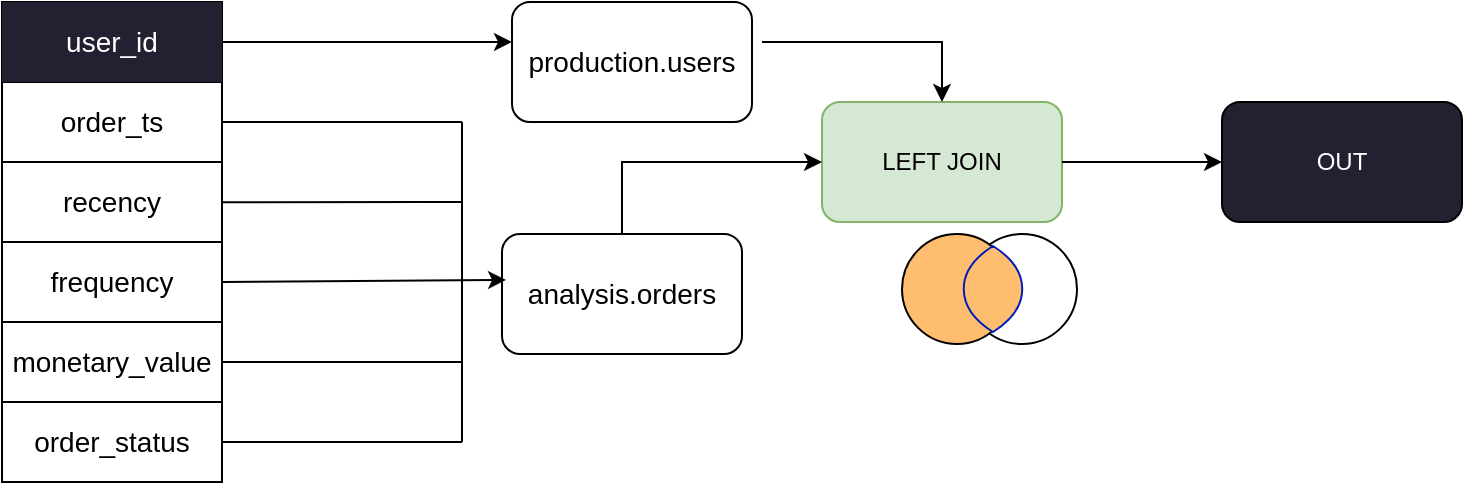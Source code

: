 <mxfile version="22.1.3" type="device">
  <diagram name="Page-1" id="6C0mI_dqQbfxBVWWowV6">
    <mxGraphModel dx="1434" dy="773" grid="1" gridSize="10" guides="1" tooltips="1" connect="1" arrows="1" fold="1" page="1" pageScale="1" pageWidth="850" pageHeight="1100" math="0" shadow="0">
      <root>
        <mxCell id="0" />
        <mxCell id="1" parent="0" />
        <mxCell id="3mrKRfD7qNLOJmqMGe2p-8" value="" style="shape=table;startSize=0;container=1;collapsible=0;childLayout=tableLayout;" parent="1" vertex="1">
          <mxGeometry x="50" y="220" width="110" height="240" as="geometry" />
        </mxCell>
        <mxCell id="3mrKRfD7qNLOJmqMGe2p-9" value="" style="shape=tableRow;horizontal=0;startSize=0;swimlaneHead=0;swimlaneBody=0;strokeColor=inherit;top=0;left=0;bottom=0;right=0;collapsible=0;dropTarget=0;fillColor=none;points=[[0,0.5],[1,0.5]];portConstraint=eastwest;" parent="3mrKRfD7qNLOJmqMGe2p-8" vertex="1">
          <mxGeometry width="110" height="40" as="geometry" />
        </mxCell>
        <mxCell id="3mrKRfD7qNLOJmqMGe2p-10" value="&lt;font style=&quot;font-size: 14px;&quot;&gt;user_id&lt;/font&gt;" style="shape=partialRectangle;html=1;whiteSpace=wrap;connectable=0;strokeColor=#A50040;overflow=hidden;fillColor=#241f31;top=0;left=0;bottom=0;right=0;pointerEvents=1;fontColor=#ffffff;" parent="3mrKRfD7qNLOJmqMGe2p-9" vertex="1">
          <mxGeometry width="110" height="40" as="geometry">
            <mxRectangle width="110" height="40" as="alternateBounds" />
          </mxGeometry>
        </mxCell>
        <mxCell id="3mrKRfD7qNLOJmqMGe2p-11" value="" style="shape=tableRow;horizontal=0;startSize=0;swimlaneHead=0;swimlaneBody=0;strokeColor=inherit;top=0;left=0;bottom=0;right=0;collapsible=0;dropTarget=0;fillColor=none;points=[[0,0.5],[1,0.5]];portConstraint=eastwest;" parent="3mrKRfD7qNLOJmqMGe2p-8" vertex="1">
          <mxGeometry y="40" width="110" height="40" as="geometry" />
        </mxCell>
        <mxCell id="3mrKRfD7qNLOJmqMGe2p-12" value="&lt;font style=&quot;font-size: 14px;&quot;&gt;order_ts&lt;/font&gt;" style="shape=partialRectangle;html=1;whiteSpace=wrap;connectable=0;strokeColor=inherit;overflow=hidden;fillColor=none;top=0;left=0;bottom=0;right=0;pointerEvents=1;" parent="3mrKRfD7qNLOJmqMGe2p-11" vertex="1">
          <mxGeometry width="110" height="40" as="geometry">
            <mxRectangle width="110" height="40" as="alternateBounds" />
          </mxGeometry>
        </mxCell>
        <mxCell id="3mrKRfD7qNLOJmqMGe2p-13" value="" style="shape=tableRow;horizontal=0;startSize=0;swimlaneHead=0;swimlaneBody=0;strokeColor=inherit;top=0;left=0;bottom=0;right=0;collapsible=0;dropTarget=0;fillColor=none;points=[[0,0.5],[1,0.5]];portConstraint=eastwest;" parent="3mrKRfD7qNLOJmqMGe2p-8" vertex="1">
          <mxGeometry y="80" width="110" height="40" as="geometry" />
        </mxCell>
        <mxCell id="3mrKRfD7qNLOJmqMGe2p-14" value="&lt;font style=&quot;font-size: 14px;&quot;&gt;recency&lt;/font&gt;" style="shape=partialRectangle;html=1;whiteSpace=wrap;connectable=0;strokeColor=inherit;overflow=hidden;fillColor=none;top=0;left=0;bottom=0;right=0;pointerEvents=1;" parent="3mrKRfD7qNLOJmqMGe2p-13" vertex="1">
          <mxGeometry width="110" height="40" as="geometry">
            <mxRectangle width="110" height="40" as="alternateBounds" />
          </mxGeometry>
        </mxCell>
        <mxCell id="3mrKRfD7qNLOJmqMGe2p-15" value="" style="shape=tableRow;horizontal=0;startSize=0;swimlaneHead=0;swimlaneBody=0;strokeColor=inherit;top=0;left=0;bottom=0;right=0;collapsible=0;dropTarget=0;fillColor=none;points=[[0,0.5],[1,0.5]];portConstraint=eastwest;" parent="3mrKRfD7qNLOJmqMGe2p-8" vertex="1">
          <mxGeometry y="120" width="110" height="40" as="geometry" />
        </mxCell>
        <mxCell id="3mrKRfD7qNLOJmqMGe2p-16" value="&lt;font style=&quot;font-size: 14px;&quot;&gt;frequency&lt;/font&gt;" style="shape=partialRectangle;html=1;whiteSpace=wrap;connectable=0;strokeColor=inherit;overflow=hidden;fillColor=none;top=0;left=0;bottom=0;right=0;pointerEvents=1;" parent="3mrKRfD7qNLOJmqMGe2p-15" vertex="1">
          <mxGeometry width="110" height="40" as="geometry">
            <mxRectangle width="110" height="40" as="alternateBounds" />
          </mxGeometry>
        </mxCell>
        <mxCell id="3mrKRfD7qNLOJmqMGe2p-19" style="shape=tableRow;horizontal=0;startSize=0;swimlaneHead=0;swimlaneBody=0;strokeColor=inherit;top=0;left=0;bottom=0;right=0;collapsible=0;dropTarget=0;fillColor=none;points=[[0,0.5],[1,0.5]];portConstraint=eastwest;" parent="3mrKRfD7qNLOJmqMGe2p-8" vertex="1">
          <mxGeometry y="160" width="110" height="40" as="geometry" />
        </mxCell>
        <mxCell id="3mrKRfD7qNLOJmqMGe2p-20" value="&lt;font style=&quot;font-size: 14px;&quot;&gt;monetary_value&lt;/font&gt;" style="shape=partialRectangle;html=1;whiteSpace=wrap;connectable=0;strokeColor=inherit;overflow=hidden;fillColor=none;top=0;left=0;bottom=0;right=0;pointerEvents=1;" parent="3mrKRfD7qNLOJmqMGe2p-19" vertex="1">
          <mxGeometry width="110" height="40" as="geometry">
            <mxRectangle width="110" height="40" as="alternateBounds" />
          </mxGeometry>
        </mxCell>
        <mxCell id="3mrKRfD7qNLOJmqMGe2p-21" style="shape=tableRow;horizontal=0;startSize=0;swimlaneHead=0;swimlaneBody=0;strokeColor=inherit;top=0;left=0;bottom=0;right=0;collapsible=0;dropTarget=0;fillColor=none;points=[[0,0.5],[1,0.5]];portConstraint=eastwest;" parent="3mrKRfD7qNLOJmqMGe2p-8" vertex="1">
          <mxGeometry y="200" width="110" height="40" as="geometry" />
        </mxCell>
        <mxCell id="3mrKRfD7qNLOJmqMGe2p-22" value="&lt;font style=&quot;font-size: 14px;&quot;&gt;order_status&lt;/font&gt;" style="shape=partialRectangle;html=1;whiteSpace=wrap;connectable=0;strokeColor=inherit;overflow=hidden;fillColor=none;top=0;left=0;bottom=0;right=0;pointerEvents=1;" parent="3mrKRfD7qNLOJmqMGe2p-21" vertex="1">
          <mxGeometry width="110" height="40" as="geometry">
            <mxRectangle width="110" height="40" as="alternateBounds" />
          </mxGeometry>
        </mxCell>
        <mxCell id="3mrKRfD7qNLOJmqMGe2p-17" value="&lt;font style=&quot;font-size: 14px;&quot;&gt;production.users&lt;/font&gt;" style="rounded=1;whiteSpace=wrap;html=1;" parent="1" vertex="1">
          <mxGeometry x="305" y="220" width="120" height="60" as="geometry" />
        </mxCell>
        <mxCell id="3mrKRfD7qNLOJmqMGe2p-18" value="" style="endArrow=classic;html=1;rounded=1;exitX=1;exitY=0.5;exitDx=0;exitDy=0;entryX=0;entryY=0.333;entryDx=0;entryDy=0;entryPerimeter=0;" parent="1" source="3mrKRfD7qNLOJmqMGe2p-9" target="3mrKRfD7qNLOJmqMGe2p-17" edge="1">
          <mxGeometry width="50" height="50" relative="1" as="geometry">
            <mxPoint x="400" y="450" as="sourcePoint" />
            <mxPoint x="450" y="400" as="targetPoint" />
            <Array as="points" />
          </mxGeometry>
        </mxCell>
        <mxCell id="3mrKRfD7qNLOJmqMGe2p-31" value="&lt;font style=&quot;font-size: 14px;&quot;&gt;analysis.orders&lt;/font&gt;" style="rounded=1;whiteSpace=wrap;html=1;" parent="1" vertex="1">
          <mxGeometry x="300" y="336" width="120" height="60" as="geometry" />
        </mxCell>
        <mxCell id="3mrKRfD7qNLOJmqMGe2p-32" value="" style="endArrow=classic;html=1;rounded=0;exitX=1;exitY=0.5;exitDx=0;exitDy=0;entryX=0.017;entryY=0.383;entryDx=0;entryDy=0;entryPerimeter=0;" parent="1" source="3mrKRfD7qNLOJmqMGe2p-15" target="3mrKRfD7qNLOJmqMGe2p-31" edge="1">
          <mxGeometry width="50" height="50" relative="1" as="geometry">
            <mxPoint x="160" y="389.5" as="sourcePoint" />
            <mxPoint x="290" y="360" as="targetPoint" />
          </mxGeometry>
        </mxCell>
        <mxCell id="3mrKRfD7qNLOJmqMGe2p-35" value="LEFT JOIN" style="rounded=1;whiteSpace=wrap;html=1;fillColor=#d5e8d4;strokeColor=#82b366;" parent="1" vertex="1">
          <mxGeometry x="460" y="270" width="120" height="60" as="geometry" />
        </mxCell>
        <mxCell id="3mrKRfD7qNLOJmqMGe2p-62" value="" style="ellipse;whiteSpace=wrap;html=1;aspect=fixed;" parent="1" vertex="1">
          <mxGeometry x="532.5" y="336" width="55" height="55" as="geometry" />
        </mxCell>
        <mxCell id="3mrKRfD7qNLOJmqMGe2p-63" value="" style="ellipse;whiteSpace=wrap;html=1;aspect=fixed;fillColor=#ffbe6f;" parent="1" vertex="1">
          <mxGeometry x="500" y="336" width="55" height="55" as="geometry" />
        </mxCell>
        <mxCell id="3mrKRfD7qNLOJmqMGe2p-64" value="" style="whiteSpace=wrap;html=1;shape=mxgraph.basic.pointed_oval;fillColor=#ffbe6f;fontColor=#ffffff;strokeColor=#001DBC;" parent="1" vertex="1">
          <mxGeometry x="526" y="342" width="39" height="43" as="geometry" />
        </mxCell>
        <mxCell id="3mrKRfD7qNLOJmqMGe2p-67" value="&lt;font color=&quot;#ffffff&quot;&gt;OUT&lt;/font&gt;" style="rounded=1;whiteSpace=wrap;html=1;fillColor=#241f31;" parent="1" vertex="1">
          <mxGeometry x="660" y="270" width="120" height="60" as="geometry" />
        </mxCell>
        <mxCell id="3mrKRfD7qNLOJmqMGe2p-69" value="" style="endArrow=none;html=1;rounded=0;exitX=1;exitY=0.5;exitDx=0;exitDy=0;" parent="1" source="3mrKRfD7qNLOJmqMGe2p-11" edge="1">
          <mxGeometry width="50" height="50" relative="1" as="geometry">
            <mxPoint x="160" y="270" as="sourcePoint" />
            <mxPoint x="280" y="280" as="targetPoint" />
          </mxGeometry>
        </mxCell>
        <mxCell id="3mrKRfD7qNLOJmqMGe2p-71" value="" style="endArrow=none;html=1;rounded=0;exitX=1;exitY=0.417;exitDx=0;exitDy=0;exitPerimeter=0;" parent="1" source="3mrKRfD7qNLOJmqMGe2p-8" edge="1">
          <mxGeometry width="50" height="50" relative="1" as="geometry">
            <mxPoint x="240" y="465" as="sourcePoint" />
            <mxPoint x="260" y="320" as="targetPoint" />
          </mxGeometry>
        </mxCell>
        <mxCell id="3mrKRfD7qNLOJmqMGe2p-72" value="" style="endArrow=none;html=1;rounded=0;" parent="1" edge="1">
          <mxGeometry width="50" height="50" relative="1" as="geometry">
            <mxPoint x="280" y="320" as="sourcePoint" />
            <mxPoint x="260" y="320" as="targetPoint" />
          </mxGeometry>
        </mxCell>
        <mxCell id="3mrKRfD7qNLOJmqMGe2p-74" value="" style="endArrow=none;html=1;rounded=0;exitX=1;exitY=0.5;exitDx=0;exitDy=0;" parent="1" edge="1">
          <mxGeometry width="50" height="50" relative="1" as="geometry">
            <mxPoint x="160" y="400" as="sourcePoint" />
            <mxPoint x="280" y="400" as="targetPoint" />
          </mxGeometry>
        </mxCell>
        <mxCell id="3mrKRfD7qNLOJmqMGe2p-75" value="" style="endArrow=none;html=1;rounded=0;exitX=1;exitY=0.5;exitDx=0;exitDy=0;" parent="1" edge="1">
          <mxGeometry width="50" height="50" relative="1" as="geometry">
            <mxPoint x="160" y="440" as="sourcePoint" />
            <mxPoint x="280" y="440" as="targetPoint" />
          </mxGeometry>
        </mxCell>
        <mxCell id="3mrKRfD7qNLOJmqMGe2p-76" value="" style="endArrow=none;html=1;rounded=0;" parent="1" edge="1">
          <mxGeometry width="50" height="50" relative="1" as="geometry">
            <mxPoint x="280" y="280" as="sourcePoint" />
            <mxPoint x="280" y="440" as="targetPoint" />
            <Array as="points">
              <mxPoint x="280" y="280" />
            </Array>
          </mxGeometry>
        </mxCell>
        <mxCell id="Eyx4ACl6P4rFmHqFubHU-54" value="" style="endArrow=classic;html=1;rounded=0;entryX=0.5;entryY=0;entryDx=0;entryDy=0;" edge="1" parent="1" target="3mrKRfD7qNLOJmqMGe2p-35">
          <mxGeometry width="50" height="50" relative="1" as="geometry">
            <mxPoint x="430" y="240" as="sourcePoint" />
            <mxPoint x="520" y="250" as="targetPoint" />
            <Array as="points">
              <mxPoint x="440" y="240" />
              <mxPoint x="520" y="240" />
              <mxPoint x="520" y="250" />
            </Array>
          </mxGeometry>
        </mxCell>
        <mxCell id="Eyx4ACl6P4rFmHqFubHU-59" value="" style="endArrow=classic;html=1;rounded=0;exitX=0.5;exitY=0;exitDx=0;exitDy=0;entryX=0;entryY=0.5;entryDx=0;entryDy=0;" edge="1" parent="1" source="3mrKRfD7qNLOJmqMGe2p-31" target="3mrKRfD7qNLOJmqMGe2p-35">
          <mxGeometry width="50" height="50" relative="1" as="geometry">
            <mxPoint x="400" y="430" as="sourcePoint" />
            <mxPoint x="440" y="300" as="targetPoint" />
            <Array as="points">
              <mxPoint x="360" y="300" />
            </Array>
          </mxGeometry>
        </mxCell>
        <mxCell id="Eyx4ACl6P4rFmHqFubHU-67" value="" style="endArrow=classic;html=1;rounded=0;exitX=1;exitY=0.5;exitDx=0;exitDy=0;entryX=0;entryY=0.5;entryDx=0;entryDy=0;" edge="1" parent="1" source="3mrKRfD7qNLOJmqMGe2p-35" target="3mrKRfD7qNLOJmqMGe2p-67">
          <mxGeometry width="50" height="50" relative="1" as="geometry">
            <mxPoint x="560" y="610" as="sourcePoint" />
            <mxPoint x="610" y="560" as="targetPoint" />
          </mxGeometry>
        </mxCell>
      </root>
    </mxGraphModel>
  </diagram>
</mxfile>
